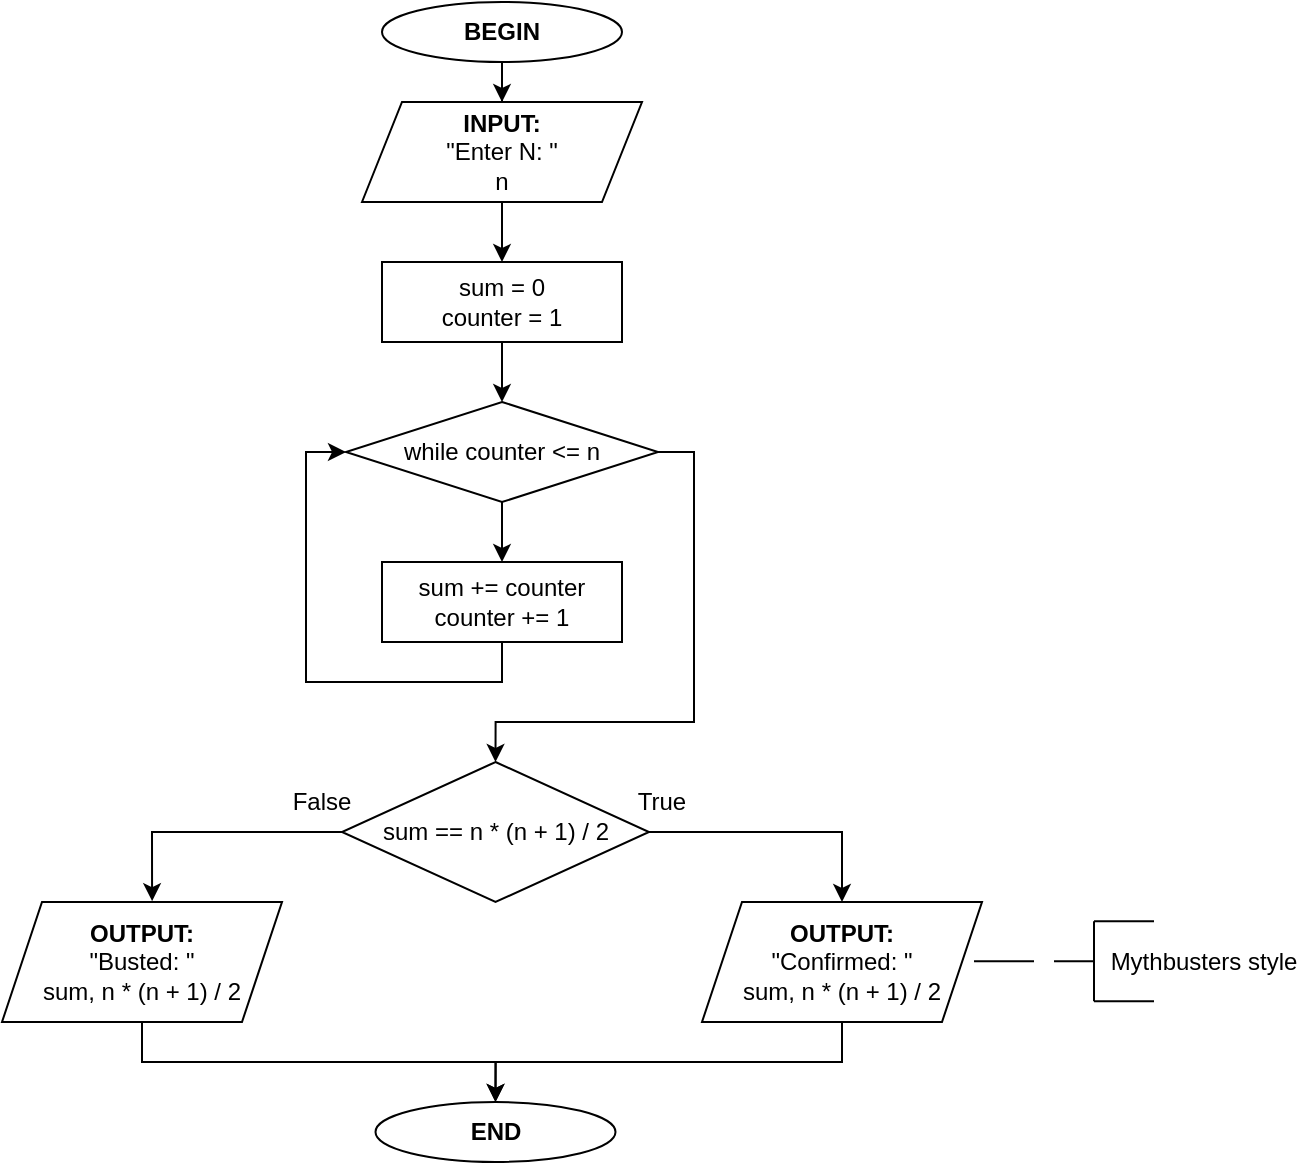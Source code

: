 <mxfile version="14.2.4" type="device"><diagram id="NonXoUsHNoCzhGNoddwD" name="Page-1"><mxGraphModel dx="1185" dy="758" grid="1" gridSize="10" guides="1" tooltips="1" connect="1" arrows="1" fold="1" page="1" pageScale="1" pageWidth="827" pageHeight="1169" math="0" shadow="0"><root><mxCell id="0"/><mxCell id="1" parent="0"/><mxCell id="Vq-moclTJdnszTvXrRwy-3" style="edgeStyle=orthogonalEdgeStyle;rounded=0;orthogonalLoop=1;jettySize=auto;html=1;entryX=0.5;entryY=0;entryDx=0;entryDy=0;" edge="1" parent="1" source="Vq-moclTJdnszTvXrRwy-1" target="Vq-moclTJdnszTvXrRwy-2"><mxGeometry relative="1" as="geometry"/></mxCell><mxCell id="Vq-moclTJdnszTvXrRwy-1" value="&lt;b&gt;BEGIN&lt;/b&gt;" style="ellipse;whiteSpace=wrap;html=1;" vertex="1" parent="1"><mxGeometry x="354" y="20" width="120" height="30" as="geometry"/></mxCell><mxCell id="Vq-moclTJdnszTvXrRwy-5" style="edgeStyle=orthogonalEdgeStyle;rounded=0;orthogonalLoop=1;jettySize=auto;html=1;entryX=0.5;entryY=0;entryDx=0;entryDy=0;" edge="1" parent="1" source="Vq-moclTJdnszTvXrRwy-2" target="Vq-moclTJdnszTvXrRwy-4"><mxGeometry relative="1" as="geometry"/></mxCell><mxCell id="Vq-moclTJdnszTvXrRwy-2" value="&lt;b&gt;INPUT:&lt;/b&gt;&lt;br&gt;&quot;Enter N: &quot;&lt;br&gt;n" style="shape=parallelogram;perimeter=parallelogramPerimeter;whiteSpace=wrap;html=1;fixedSize=1;" vertex="1" parent="1"><mxGeometry x="344" y="70" width="140" height="50" as="geometry"/></mxCell><mxCell id="Vq-moclTJdnszTvXrRwy-7" style="edgeStyle=orthogonalEdgeStyle;rounded=0;orthogonalLoop=1;jettySize=auto;html=1;entryX=0.5;entryY=0;entryDx=0;entryDy=0;" edge="1" parent="1" source="Vq-moclTJdnszTvXrRwy-4" target="Vq-moclTJdnszTvXrRwy-6"><mxGeometry relative="1" as="geometry"/></mxCell><mxCell id="Vq-moclTJdnszTvXrRwy-4" value="sum = 0&lt;br&gt;counter = 1" style="rounded=0;whiteSpace=wrap;html=1;" vertex="1" parent="1"><mxGeometry x="354" y="150" width="120" height="40" as="geometry"/></mxCell><mxCell id="Vq-moclTJdnszTvXrRwy-9" style="edgeStyle=orthogonalEdgeStyle;rounded=0;orthogonalLoop=1;jettySize=auto;html=1;entryX=0.5;entryY=0;entryDx=0;entryDy=0;" edge="1" parent="1" source="Vq-moclTJdnszTvXrRwy-6" target="Vq-moclTJdnszTvXrRwy-8"><mxGeometry relative="1" as="geometry"/></mxCell><mxCell id="Vq-moclTJdnszTvXrRwy-16" style="edgeStyle=orthogonalEdgeStyle;rounded=0;orthogonalLoop=1;jettySize=auto;html=1;entryX=0.5;entryY=0;entryDx=0;entryDy=0;" edge="1" parent="1" source="Vq-moclTJdnszTvXrRwy-6" target="Vq-moclTJdnszTvXrRwy-13"><mxGeometry relative="1" as="geometry"><Array as="points"><mxPoint x="510" y="245"/><mxPoint x="510" y="380"/><mxPoint x="411" y="380"/></Array></mxGeometry></mxCell><mxCell id="Vq-moclTJdnszTvXrRwy-6" value="while counter &amp;lt;= n" style="rhombus;whiteSpace=wrap;html=1;" vertex="1" parent="1"><mxGeometry x="336" y="220" width="156" height="50" as="geometry"/></mxCell><mxCell id="Vq-moclTJdnszTvXrRwy-10" style="edgeStyle=orthogonalEdgeStyle;rounded=0;orthogonalLoop=1;jettySize=auto;html=1;entryX=0;entryY=0.5;entryDx=0;entryDy=0;" edge="1" parent="1" source="Vq-moclTJdnszTvXrRwy-8" target="Vq-moclTJdnszTvXrRwy-6"><mxGeometry relative="1" as="geometry"><Array as="points"><mxPoint x="414" y="360"/><mxPoint x="316" y="360"/><mxPoint x="316" y="245"/></Array></mxGeometry></mxCell><mxCell id="Vq-moclTJdnszTvXrRwy-8" value="sum += counter&lt;br&gt;counter += 1" style="rounded=0;whiteSpace=wrap;html=1;" vertex="1" parent="1"><mxGeometry x="354" y="300" width="120" height="40" as="geometry"/></mxCell><mxCell id="Vq-moclTJdnszTvXrRwy-18" style="edgeStyle=orthogonalEdgeStyle;rounded=0;orthogonalLoop=1;jettySize=auto;html=1;entryX=0.5;entryY=0;entryDx=0;entryDy=0;" edge="1" parent="1" source="Vq-moclTJdnszTvXrRwy-13" target="Vq-moclTJdnszTvXrRwy-17"><mxGeometry relative="1" as="geometry"/></mxCell><mxCell id="Vq-moclTJdnszTvXrRwy-20" style="edgeStyle=orthogonalEdgeStyle;rounded=0;orthogonalLoop=1;jettySize=auto;html=1;entryX=0.536;entryY=-0.007;entryDx=0;entryDy=0;entryPerimeter=0;" edge="1" parent="1" source="Vq-moclTJdnszTvXrRwy-13" target="Vq-moclTJdnszTvXrRwy-19"><mxGeometry relative="1" as="geometry"/></mxCell><mxCell id="Vq-moclTJdnszTvXrRwy-13" value="sum == n * (n + 1) / 2" style="rhombus;whiteSpace=wrap;html=1;" vertex="1" parent="1"><mxGeometry x="334" y="400" width="153.5" height="70" as="geometry"/></mxCell><mxCell id="Vq-moclTJdnszTvXrRwy-14" value="False" style="text;html=1;strokeColor=none;fillColor=none;align=center;verticalAlign=middle;whiteSpace=wrap;rounded=0;" vertex="1" parent="1"><mxGeometry x="304" y="410" width="40" height="20" as="geometry"/></mxCell><mxCell id="Vq-moclTJdnszTvXrRwy-15" value="True" style="text;html=1;strokeColor=none;fillColor=none;align=center;verticalAlign=middle;whiteSpace=wrap;rounded=0;" vertex="1" parent="1"><mxGeometry x="474" y="410" width="40" height="20" as="geometry"/></mxCell><mxCell id="Vq-moclTJdnszTvXrRwy-29" style="edgeStyle=orthogonalEdgeStyle;rounded=0;orthogonalLoop=1;jettySize=auto;html=1;entryX=0.5;entryY=0;entryDx=0;entryDy=0;" edge="1" parent="1" source="Vq-moclTJdnszTvXrRwy-17" target="Vq-moclTJdnszTvXrRwy-27"><mxGeometry relative="1" as="geometry"><Array as="points"><mxPoint x="584" y="550"/><mxPoint x="411" y="550"/></Array></mxGeometry></mxCell><mxCell id="Vq-moclTJdnszTvXrRwy-17" value="&lt;b&gt;OUTPUT:&lt;/b&gt;&lt;br&gt;&quot;Confirmed: &quot;&lt;br&gt;sum, n * (n + 1) / 2" style="shape=parallelogram;perimeter=parallelogramPerimeter;whiteSpace=wrap;html=1;fixedSize=1;" vertex="1" parent="1"><mxGeometry x="514" y="470.0" width="140" height="60" as="geometry"/></mxCell><mxCell id="Vq-moclTJdnszTvXrRwy-28" style="edgeStyle=orthogonalEdgeStyle;rounded=0;orthogonalLoop=1;jettySize=auto;html=1;entryX=0.5;entryY=0;entryDx=0;entryDy=0;" edge="1" parent="1" source="Vq-moclTJdnszTvXrRwy-19" target="Vq-moclTJdnszTvXrRwy-27"><mxGeometry relative="1" as="geometry"><Array as="points"><mxPoint x="234" y="550"/><mxPoint x="411" y="550"/></Array></mxGeometry></mxCell><mxCell id="Vq-moclTJdnszTvXrRwy-19" value="&lt;b&gt;OUTPUT:&lt;/b&gt;&lt;br&gt;&quot;Busted: &quot;&lt;br&gt;sum, n * (n + 1) / 2" style="shape=parallelogram;perimeter=parallelogramPerimeter;whiteSpace=wrap;html=1;fixedSize=1;" vertex="1" parent="1"><mxGeometry x="164" y="470.0" width="140" height="60" as="geometry"/></mxCell><mxCell id="Vq-moclTJdnszTvXrRwy-21" value="" style="endArrow=none;html=1;" edge="1" parent="1"><mxGeometry width="50" height="50" relative="1" as="geometry"><mxPoint x="650" y="499.66" as="sourcePoint"/><mxPoint x="680" y="499.66" as="targetPoint"/></mxGeometry></mxCell><mxCell id="Vq-moclTJdnszTvXrRwy-22" value="" style="endArrow=none;html=1;" edge="1" parent="1"><mxGeometry width="50" height="50" relative="1" as="geometry"><mxPoint x="690" y="499.66" as="sourcePoint"/><mxPoint x="710" y="499.66" as="targetPoint"/></mxGeometry></mxCell><mxCell id="Vq-moclTJdnszTvXrRwy-23" value="" style="endArrow=none;html=1;" edge="1" parent="1"><mxGeometry width="50" height="50" relative="1" as="geometry"><mxPoint x="710" y="519.66" as="sourcePoint"/><mxPoint x="710" y="479.66" as="targetPoint"/></mxGeometry></mxCell><mxCell id="Vq-moclTJdnszTvXrRwy-24" value="" style="endArrow=none;html=1;" edge="1" parent="1"><mxGeometry width="50" height="50" relative="1" as="geometry"><mxPoint x="710" y="479.66" as="sourcePoint"/><mxPoint x="740" y="479.66" as="targetPoint"/></mxGeometry></mxCell><mxCell id="Vq-moclTJdnszTvXrRwy-25" value="" style="endArrow=none;html=1;" edge="1" parent="1"><mxGeometry width="50" height="50" relative="1" as="geometry"><mxPoint x="710" y="519.66" as="sourcePoint"/><mxPoint x="740" y="519.66" as="targetPoint"/></mxGeometry></mxCell><mxCell id="Vq-moclTJdnszTvXrRwy-26" value="Mythbusters style" style="text;html=1;strokeColor=none;fillColor=none;align=center;verticalAlign=middle;whiteSpace=wrap;rounded=0;" vertex="1" parent="1"><mxGeometry x="710" y="479.66" width="110" height="40" as="geometry"/></mxCell><mxCell id="Vq-moclTJdnszTvXrRwy-27" value="&lt;b&gt;END&lt;/b&gt;" style="ellipse;whiteSpace=wrap;html=1;" vertex="1" parent="1"><mxGeometry x="350.75" y="570" width="120" height="30" as="geometry"/></mxCell></root></mxGraphModel></diagram></mxfile>